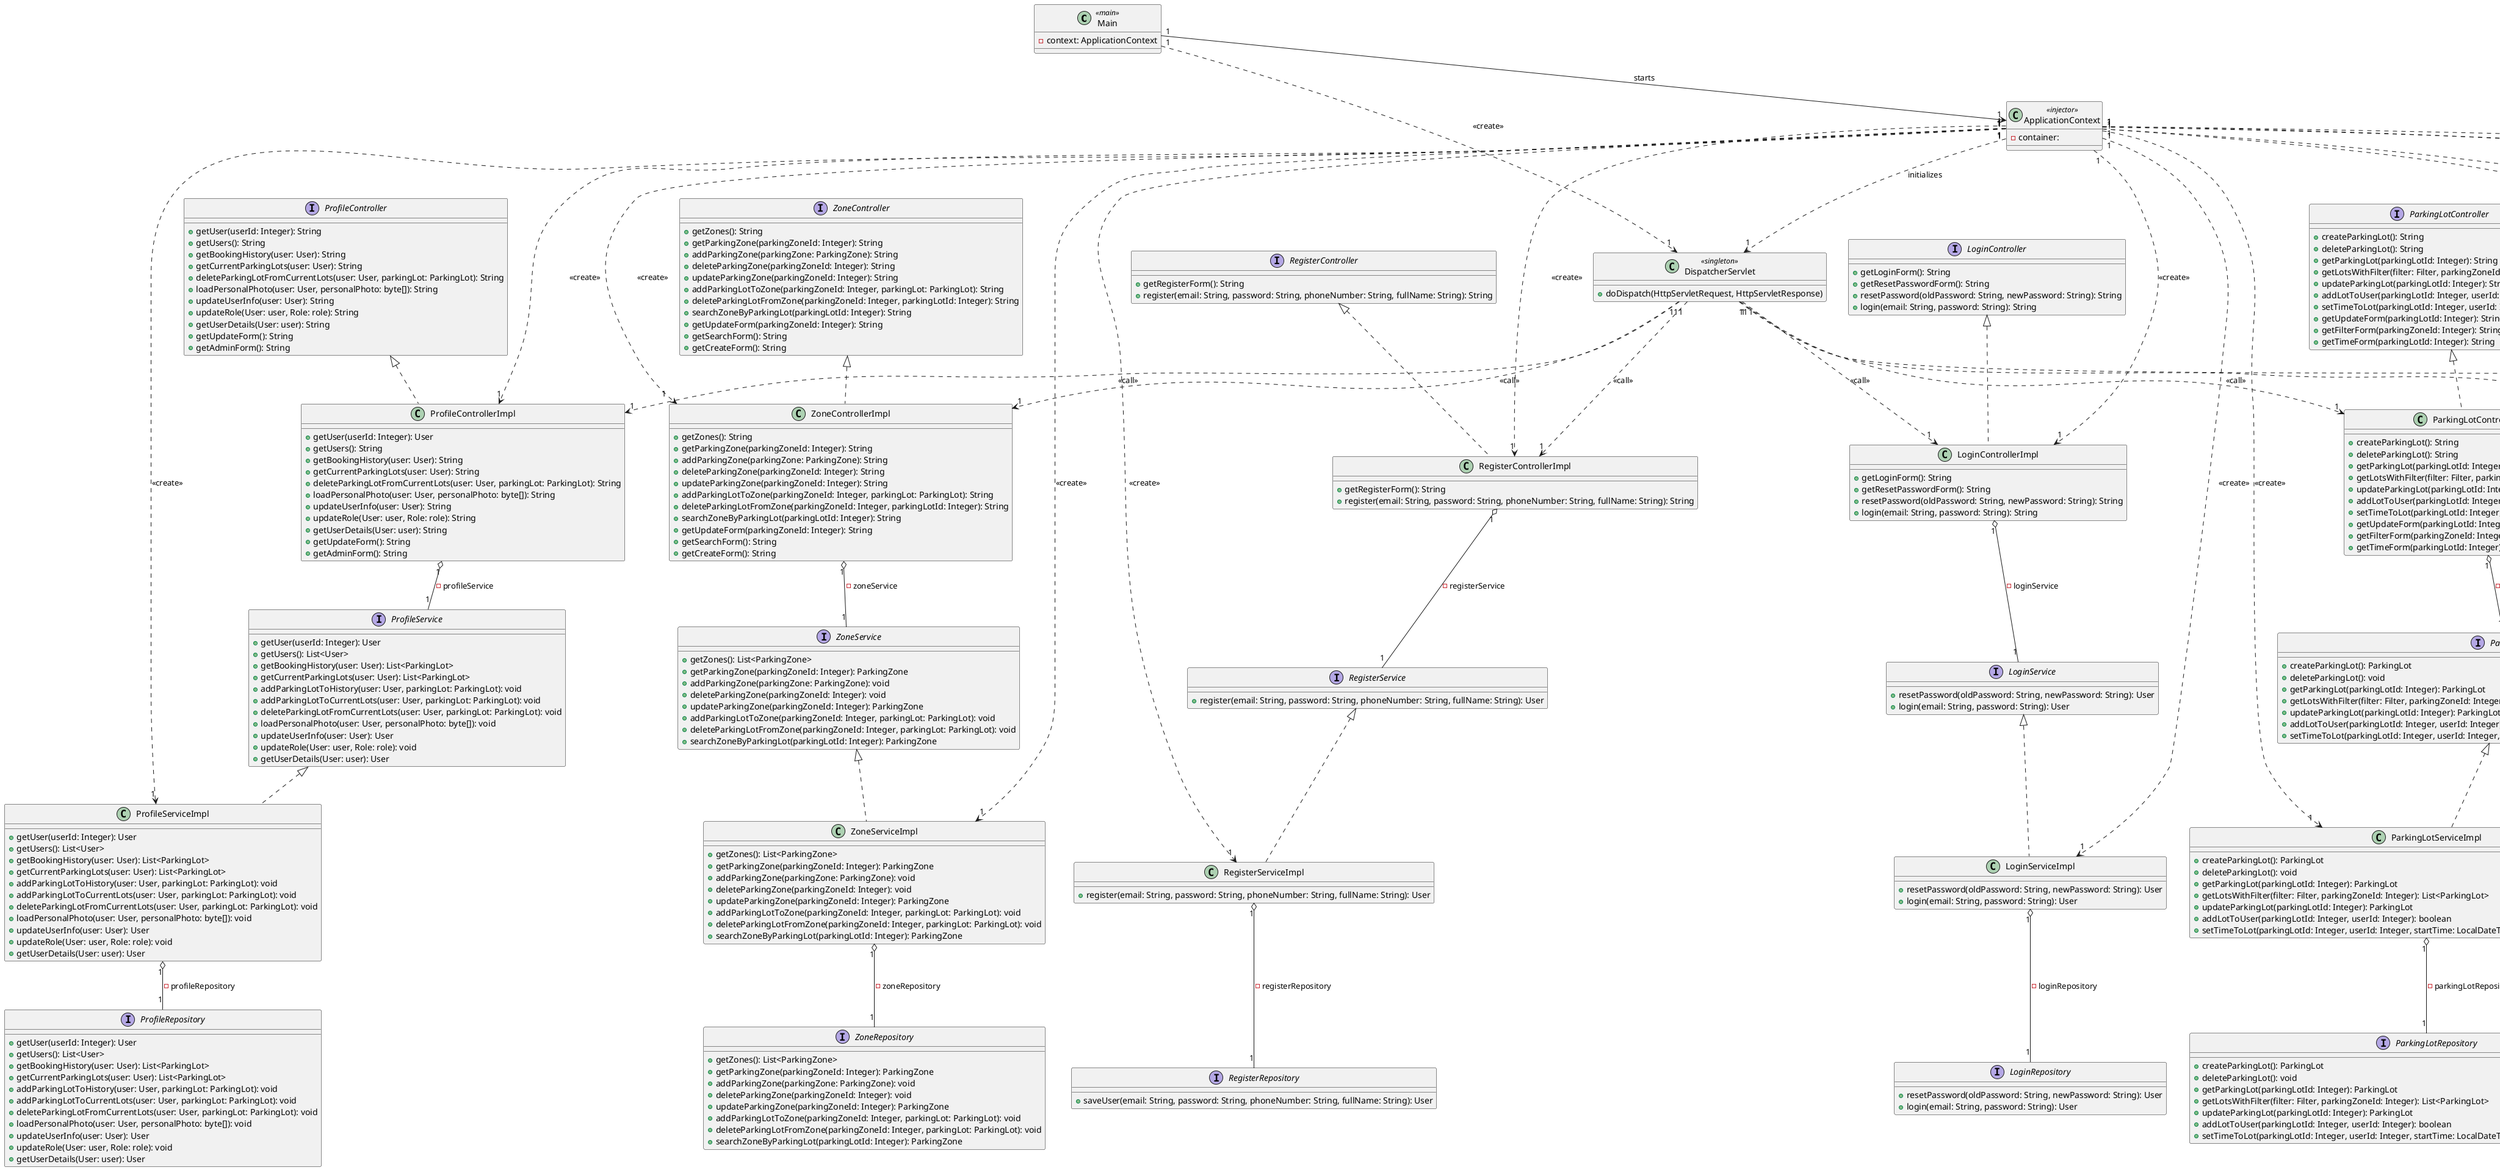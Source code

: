 @startuml

class Main<<main>> {
    - context: ApplicationContext
}

Main "1"-->"1" ApplicationContext : starts
ApplicationContext "1"..>"1" DispatcherServlet : initializes

class ApplicationContext<<injector>>{
    - container:
}

class DispatcherServlet<<singleton>> {
    +doDispatch(HttpServletRequest, HttpServletResponse)
}

interface RegisterController {
  + getRegisterForm(): String
  + register(email: String, password: String, phoneNumber: String, fullName: String): String
}

interface LoginController {
  + getLoginForm(): String
  + getResetPasswordForm(): String
  + resetPassword(oldPassword: String, newPassword: String): String
  + login(email: String, password: String): String
}


interface ProfileController {
  + getUser(userId: Integer): String
  + getUsers(): String
  + getBookingHistory(user: User): String
  + getCurrentParkingLots(user: User): String
  + deleteParkingLotFromCurrentLots(user: User, parkingLot: ParkingLot): String
  + loadPersonalPhoto(user: User, personalPhoto: byte[]): String
  + updateUserInfo(user: User): String
  + updateRole(User: user, Role: role): String
  + getUserDetails(User: user): String
  + getUpdateForm(): String
  + getAdminForm(): String
}

interface ZoneController {
  + getZones(): String
  + getParkingZone(parkingZoneId: Integer): String
  + addParkingZone(parkingZone: ParkingZone): String
  + deleteParkingZone(parkingZoneId: Integer): String
  + updateParkingZone(parkingZoneId: Integer): String
  + addParkingLotToZone(parkingZoneId: Integer, parkingLot: ParkingLot): String
  + deleteParkingLotFromZone(parkingZoneId: Integer, parkingLotId: Integer): String
  + searchZoneByParkingLot(parkingLotId: Integer): String
  + getUpdateForm(parkingZoneId: Integer): String
  + getSearchForm(): String
  + getCreateForm(): String
}

interface ParkingLotController {
  + createParkingLot(): String
  + deleteParkingLot(): String
  + getParkingLot(parkingLotId: Integer): String
  + getLotsWithFilter(filter: Filter, parkingZoneId: Integer): String
  + updateParkingLot(parkingLotId: Integer): String
  + addLotToUser(parkingLotId: Integer, userId: Integer): String
  + setTimeToLot(parkingLotId: Integer, userId: Integer): String
  + getUpdateForm(parkingLotId: Integer): String
  + getFilterForm(parkingZoneId: Integer): String
  + getTimeForm(parkingLotId: Integer): String
}

interface ReviewController {
  + getReview(reviewId: Integer): String
  + addReview(review: Review): String
  + getReviews(page: Integer): String
  + deleteReview(reviewId: Integer): String
  + getCreateForm(): String
}

interface PaymentController{
  + getPaymentForm(): String
  + processPayment(userId: Integer, amount: BigDecimal, parkingLotId: Integer): String
}

class RegisterControllerImpl {
  + getRegisterForm(): String
  + register(email: String, password: String, phoneNumber: String, fullName: String): String
}

class LoginControllerImpl {
  + getLoginForm(): String
  + getResetPasswordForm(): String
  + resetPassword(oldPassword: String, newPassword: String): String
  + login(email: String, password: String): String
}

class ProfileControllerImpl {
  + getUser(userId: Integer): User
  + getUsers(): String
  + getBookingHistory(user: User): String
  + getCurrentParkingLots(user: User): String
  + deleteParkingLotFromCurrentLots(user: User, parkingLot: ParkingLot): String
  + loadPersonalPhoto(user: User, personalPhoto: byte[]): String
  + updateUserInfo(user: User): String
  + updateRole(User: user, Role: role): String
  + getUserDetails(User: user): String
  + getUpdateForm(): String
  + getAdminForm(): String
}

class ZoneControllerImpl {
  + getZones(): String
  + getParkingZone(parkingZoneId: Integer): String
  + addParkingZone(parkingZone: ParkingZone): String
  + deleteParkingZone(parkingZoneId: Integer): String
  + updateParkingZone(parkingZoneId: Integer): String
  + addParkingLotToZone(parkingZoneId: Integer, parkingLot: ParkingLot): String
  + deleteParkingLotFromZone(parkingZoneId: Integer, parkingLotId: Integer): String
  + searchZoneByParkingLot(parkingLotId: Integer): String
  + getUpdateForm(parkingZoneId: Integer): String
  + getSearchForm(): String
  + getCreateForm(): String
}


class ParkingLotControllerImpl {
  + createParkingLot(): String
  + deleteParkingLot(): String
  + getParkingLot(parkingLotId: Integer): String
  + getLotsWithFilter(filter: Filter, parkingZoneId: Integer): String
  + updateParkingLot(parkingLotId: Integer): String
  + addLotToUser(parkingLotId: Integer, userId: Integer): String
  + setTimeToLot(parkingLotId: Integer, userId: Integer): String
  + getUpdateForm(parkingLotId: Integer): String
  + getFilterForm(parkingZoneId: Integer): String
  + getTimeForm(parkingLotId: Integer): String
}

class ReviewControllerImpl {
  + getReview(reviewId: Integer): String
  + addReview(review: Review): String
  + getReviews(page: Integer): String
  + deleteReview(reviewId: Integer): String
  + getCreateForm(): String
}

class PaymentControllerImpl{
  + getPaymentForm(): String
  + processPayment(userId: Integer, amount: BigDecimal, parkingLotId: Integer): String
}

interface RegisterService {
  + register(email: String, password: String, phoneNumber: String, fullName: String): User
}

interface LoginService {
  + resetPassword(oldPassword: String, newPassword: String): User
  + login(email: String, password: String): User
}

interface ProfileService {
  + getUser(userId: Integer): User
  + getUsers(): List<User>
  + getBookingHistory(user: User): List<ParkingLot>
  + getCurrentParkingLots(user: User): List<ParkingLot>
  + addParkingLotToHistory(user: User, parkingLot: ParkingLot): void
  + addParkingLotToCurrentLots(user: User, parkingLot: ParkingLot): void
  + deleteParkingLotFromCurrentLots(user: User, parkingLot: ParkingLot): void
  + loadPersonalPhoto(user: User, personalPhoto: byte[]): void
  + updateUserInfo(user: User): User
  + updateRole(User: user, Role: role): void
  + getUserDetails(User: user): User
}

interface ZoneService {
  + getZones(): List<ParkingZone>
  + getParkingZone(parkingZoneId: Integer): ParkingZone
  + addParkingZone(parkingZone: ParkingZone): void
  + deleteParkingZone(parkingZoneId: Integer): void
  + updateParkingZone(parkingZoneId: Integer): ParkingZone
  + addParkingLotToZone(parkingZoneId: Integer, parkingLot: ParkingLot): void
  + deleteParkingLotFromZone(parkingZoneId: Integer, parkingLot: ParkingLot): void
  + searchZoneByParkingLot(parkingLotId: Integer): ParkingZone
}

interface ParkingLotService {
  + createParkingLot(): ParkingLot
  + deleteParkingLot(): void
  + getParkingLot(parkingLotId: Integer): ParkingLot
  + getLotsWithFilter(filter: Filter, parkingZoneId: Integer): List<ParkingLot>
  + updateParkingLot(parkingLotId: Integer): ParkingLot
  + addLotToUser(parkingLotId: Integer, userId: Integer): boolean
  + setTimeToLot(parkingLotId: Integer, userId: Integer, startTime: LocalDateTime, endTime: LocalDateTime): boolean
}

interface ReviewService {
  + getReview(reviewId: Integer): Review
  + addReview(review: Review): Review
  + getReviews(page: Integer): List<Review>
  + deleteReview(reviewId: Integer): void
}

interface PaymentService {
  + processPayment(userId: Integer, amount: BigDecimal, parkingLotId: Integer): boolean
}

class RegisterServiceImpl {
  + register(email: String, password: String, phoneNumber: String, fullName: String): User
}

class LoginServiceImpl {
  + resetPassword(oldPassword: String, newPassword: String): User
  + login(email: String, password: String): User
}

class ProfileServiceImpl {
  + getUser(userId: Integer): User
  + getUsers(): List<User>
  + getBookingHistory(user: User): List<ParkingLot>
  + getCurrentParkingLots(user: User): List<ParkingLot>
  + addParkingLotToHistory(user: User, parkingLot: ParkingLot): void
  + addParkingLotToCurrentLots(user: User, parkingLot: ParkingLot): void
  + deleteParkingLotFromCurrentLots(user: User, parkingLot: ParkingLot): void
  + loadPersonalPhoto(user: User, personalPhoto: byte[]): void
  + updateUserInfo(user: User): User
  + updateRole(User: user, Role: role): void
  + getUserDetails(User: user): User
}

class ZoneServiceImpl {
  + getZones(): List<ParkingZone>
  + getParkingZone(parkingZoneId: Integer): ParkingZone
  + addParkingZone(parkingZone: ParkingZone): void
  + deleteParkingZone(parkingZoneId: Integer): void
  + updateParkingZone(parkingZoneId: Integer): ParkingZone
  + addParkingLotToZone(parkingZoneId: Integer, parkingLot: ParkingLot): void
  + deleteParkingLotFromZone(parkingZoneId: Integer, parkingLot: ParkingLot): void
  + searchZoneByParkingLot(parkingLotId: Integer): ParkingZone
}

class ParkingLotServiceImpl {
  + createParkingLot(): ParkingLot
  + deleteParkingLot(): void
  + getParkingLot(parkingLotId: Integer): ParkingLot
  + getLotsWithFilter(filter: Filter, parkingZoneId: Integer): List<ParkingLot>
  + updateParkingLot(parkingLotId: Integer): ParkingLot
  + addLotToUser(parkingLotId: Integer, userId: Integer): boolean
  + setTimeToLot(parkingLotId: Integer, userId: Integer, startTime: LocalDateTime, endTime: LocalDateTime): boolean
}

class ReviewServiceImpl {
  + getReview(reviewId: Integer): Review
  + addReview(review: Review): Review
  + getReviews(page: Integer): List<Review>
  + deleteReview(reviewId: Integer): void
}

class PaymentServiceImpl {
  + processPayment(userId: Integer, amount: BigDecimal, parkingLotId: Integer): boolean
}

interface RegisterRepository{
  + saveUser(email: String, password: String, phoneNumber: String, fullName: String): User
}

interface LoginRepository{
  + resetPassword(oldPassword: String, newPassword: String): User
  + login(email: String, password: String): User
}

interface ProfileRepository{
  + getUser(userId: Integer): User
  + getUsers(): List<User>
  + getBookingHistory(user: User): List<ParkingLot>
  + getCurrentParkingLots(user: User): List<ParkingLot>
  + addParkingLotToHistory(user: User, parkingLot: ParkingLot): void
  + addParkingLotToCurrentLots(user: User, parkingLot: ParkingLot): void
  + deleteParkingLotFromCurrentLots(user: User, parkingLot: ParkingLot): void
  + loadPersonalPhoto(user: User, personalPhoto: byte[]): void
  + updateUserInfo(user: User): User
  + updateRole(User: user, Role: role): void
  + getUserDetails(User: user): User
}


interface ZoneRepository {
  + getZones(): List<ParkingZone>
  + getParkingZone(parkingZoneId: Integer): ParkingZone
  + addParkingZone(parkingZone: ParkingZone): void
  + deleteParkingZone(parkingZoneId: Integer): void
  + updateParkingZone(parkingZoneId: Integer): ParkingZone
  + addParkingLotToZone(parkingZoneId: Integer, parkingLot: ParkingLot): void
  + deleteParkingLotFromZone(parkingZoneId: Integer, parkingLot: ParkingLot): void
  + searchZoneByParkingLot(parkingLotId: Integer): ParkingZone
}

interface ParkingLotRepository {
  + createParkingLot(): ParkingLot
  + deleteParkingLot(): void
  + getParkingLot(parkingLotId: Integer): ParkingLot
  + getLotsWithFilter(filter: Filter, parkingZoneId: Integer): List<ParkingLot>
  + updateParkingLot(parkingLotId: Integer): ParkingLot
  + addLotToUser(parkingLotId: Integer, userId: Integer): boolean
  + setTimeToLot(parkingLotId: Integer, userId: Integer, startTime: LocalDateTime, endTime: LocalDateTime): boolean
}

interface ReviewRepository {
  + getReview(reviewId: Integer): Review
  + addReview(review: Review): Review
  + getReviews(page: Integer): List<Review>
  + deleteReview(reviewId: Integer): void
}

interface PaymentRepository {
  + processPayment(userId: Integer, amount: BigDecimal, parkingLotId: Integer): void
}

ProfileService <|.. ProfileServiceImpl
ZoneService <|.. ZoneServiceImpl
ParkingLotService <|.. ParkingLotServiceImpl
ReviewService <|.. ReviewServiceImpl
PaymentService <|.. PaymentServiceImpl
RegisterService <|.. RegisterServiceImpl
LoginService <|.. LoginServiceImpl

ProfileControllerImpl "1" o-- "1" ProfileService: - profileService
ZoneControllerImpl "1" o-- "1" ZoneService: - zoneService
ParkingLotControllerImpl "1" o-- "1" ParkingLotService: - parkingLotService
ReviewControllerImpl "1" o-- "1" ReviewService: - reviewService
PaymentControllerImpl "1" o-- "1" PaymentService: - paymentService
RegisterControllerImpl "1" o-- "1" RegisterService: - registerService
LoginControllerImpl "1" o-- "1" LoginService: - loginService

Main "1" ..> "1" DispatcherServlet: <<create>>

ApplicationContext "1" ..> "1" ProfileControllerImpl: <<create>>
ApplicationContext "1" ..> "1" ZoneControllerImpl: <<create>>
ApplicationContext "1" ..> "1" ParkingLotControllerImpl: <<create>>
ApplicationContext "1" ..> "1" ReviewControllerImpl: <<create>>
ApplicationContext "1" ..> "1" PaymentControllerImpl: <<create>>
ApplicationContext "1" ..> "1" RegisterControllerImpl: <<create>>
ApplicationContext "1" ..> "1" LoginControllerImpl: <<create>>


ApplicationContext "1" ..> "1" ProfileServiceImpl: <<create>>
ApplicationContext "1" ..> "1" ZoneServiceImpl: <<create>>
ApplicationContext "1" ..> "1" ParkingLotServiceImpl: <<create>>
ApplicationContext "1" ..> "1" ReviewServiceImpl: <<create>>
ApplicationContext "1" ..> "1" PaymentServiceImpl: <<create>>
ApplicationContext "1" ..> "1" RegisterServiceImpl: <<create>>
ApplicationContext "1" ..> "1" LoginServiceImpl: <<create>>


DispatcherServlet "1" ..> "1" ProfileControllerImpl: <<call>>
DispatcherServlet "1" ..> "1" ZoneControllerImpl: <<call>>
DispatcherServlet "1" ..> "1" ParkingLotControllerImpl: <<call>>
DispatcherServlet "1" ..> "1" ReviewControllerImpl: <<call>>
DispatcherServlet "1" ..> "1" PaymentControllerImpl: <<call>>
DispatcherServlet "1" ..> "1" RegisterControllerImpl: <<call>>
DispatcherServlet "1" ..> "1" LoginControllerImpl: <<call>>


ProfileController <|.. ProfileControllerImpl
ZoneController <|.. ZoneControllerImpl
ParkingLotController <|.. ParkingLotControllerImpl
ReviewController <|.. ReviewControllerImpl
PaymentController <|.. PaymentControllerImpl
RegisterController <|.. RegisterControllerImpl
LoginController <|.. LoginControllerImpl

ProfileServiceImpl "1" o-- "1" ProfileRepository: - profileRepository
ZoneServiceImpl "1" o-- "1" ZoneRepository: - zoneRepository
ParkingLotServiceImpl "1" o-- "1" ParkingLotRepository: - parkingLotRepository
ReviewServiceImpl "1" o-- "1" ReviewRepository: - reviewRepository
PaymentServiceImpl "1" o-- "1" PaymentRepository: - paymentRepository
RegisterServiceImpl "1" o-- "1" RegisterRepository: - registerRepository
LoginServiceImpl "1" o-- "1" LoginRepository: - loginRepository


@enduml
